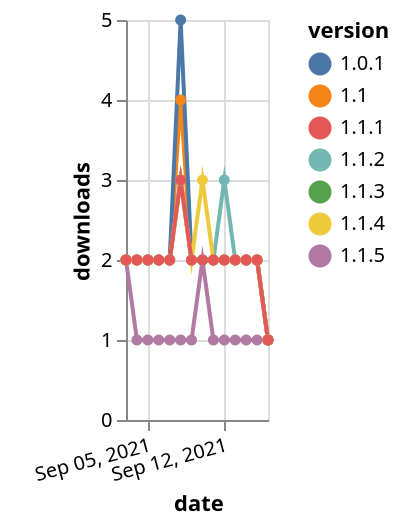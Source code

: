 {"$schema": "https://vega.github.io/schema/vega-lite/v5.json", "description": "A simple bar chart with embedded data.", "data": {"values": [{"date": "2021-09-03", "total": 1739, "delta": 2, "version": "1.1.3"}, {"date": "2021-09-04", "total": 1741, "delta": 2, "version": "1.1.3"}, {"date": "2021-09-05", "total": 1743, "delta": 2, "version": "1.1.3"}, {"date": "2021-09-06", "total": 1745, "delta": 2, "version": "1.1.3"}, {"date": "2021-09-07", "total": 1747, "delta": 2, "version": "1.1.3"}, {"date": "2021-09-08", "total": 1750, "delta": 3, "version": "1.1.3"}, {"date": "2021-09-09", "total": 1752, "delta": 2, "version": "1.1.3"}, {"date": "2021-09-10", "total": 1754, "delta": 2, "version": "1.1.3"}, {"date": "2021-09-11", "total": 1756, "delta": 2, "version": "1.1.3"}, {"date": "2021-09-12", "total": 1758, "delta": 2, "version": "1.1.3"}, {"date": "2021-09-13", "total": 1760, "delta": 2, "version": "1.1.3"}, {"date": "2021-09-14", "total": 1762, "delta": 2, "version": "1.1.3"}, {"date": "2021-09-15", "total": 1764, "delta": 2, "version": "1.1.3"}, {"date": "2021-09-16", "total": 1765, "delta": 1, "version": "1.1.3"}, {"date": "2021-09-03", "total": 1915, "delta": 2, "version": "1.1"}, {"date": "2021-09-04", "total": 1917, "delta": 2, "version": "1.1"}, {"date": "2021-09-05", "total": 1919, "delta": 2, "version": "1.1"}, {"date": "2021-09-06", "total": 1921, "delta": 2, "version": "1.1"}, {"date": "2021-09-07", "total": 1923, "delta": 2, "version": "1.1"}, {"date": "2021-09-08", "total": 1927, "delta": 4, "version": "1.1"}, {"date": "2021-09-09", "total": 1929, "delta": 2, "version": "1.1"}, {"date": "2021-09-10", "total": 1931, "delta": 2, "version": "1.1"}, {"date": "2021-09-11", "total": 1933, "delta": 2, "version": "1.1"}, {"date": "2021-09-12", "total": 1935, "delta": 2, "version": "1.1"}, {"date": "2021-09-13", "total": 1937, "delta": 2, "version": "1.1"}, {"date": "2021-09-14", "total": 1939, "delta": 2, "version": "1.1"}, {"date": "2021-09-15", "total": 1941, "delta": 2, "version": "1.1"}, {"date": "2021-09-16", "total": 1942, "delta": 1, "version": "1.1"}, {"date": "2021-09-03", "total": 2499, "delta": 2, "version": "1.0.1"}, {"date": "2021-09-04", "total": 2501, "delta": 2, "version": "1.0.1"}, {"date": "2021-09-05", "total": 2503, "delta": 2, "version": "1.0.1"}, {"date": "2021-09-06", "total": 2505, "delta": 2, "version": "1.0.1"}, {"date": "2021-09-07", "total": 2507, "delta": 2, "version": "1.0.1"}, {"date": "2021-09-08", "total": 2512, "delta": 5, "version": "1.0.1"}, {"date": "2021-09-09", "total": 2514, "delta": 2, "version": "1.0.1"}, {"date": "2021-09-10", "total": 2516, "delta": 2, "version": "1.0.1"}, {"date": "2021-09-11", "total": 2518, "delta": 2, "version": "1.0.1"}, {"date": "2021-09-12", "total": 2520, "delta": 2, "version": "1.0.1"}, {"date": "2021-09-13", "total": 2522, "delta": 2, "version": "1.0.1"}, {"date": "2021-09-14", "total": 2524, "delta": 2, "version": "1.0.1"}, {"date": "2021-09-15", "total": 2526, "delta": 2, "version": "1.0.1"}, {"date": "2021-09-16", "total": 2527, "delta": 1, "version": "1.0.1"}, {"date": "2021-09-03", "total": 310, "delta": 2, "version": "1.1.5"}, {"date": "2021-09-04", "total": 311, "delta": 1, "version": "1.1.5"}, {"date": "2021-09-05", "total": 312, "delta": 1, "version": "1.1.5"}, {"date": "2021-09-06", "total": 313, "delta": 1, "version": "1.1.5"}, {"date": "2021-09-07", "total": 314, "delta": 1, "version": "1.1.5"}, {"date": "2021-09-08", "total": 315, "delta": 1, "version": "1.1.5"}, {"date": "2021-09-09", "total": 316, "delta": 1, "version": "1.1.5"}, {"date": "2021-09-10", "total": 318, "delta": 2, "version": "1.1.5"}, {"date": "2021-09-11", "total": 319, "delta": 1, "version": "1.1.5"}, {"date": "2021-09-12", "total": 320, "delta": 1, "version": "1.1.5"}, {"date": "2021-09-13", "total": 321, "delta": 1, "version": "1.1.5"}, {"date": "2021-09-14", "total": 322, "delta": 1, "version": "1.1.5"}, {"date": "2021-09-15", "total": 323, "delta": 1, "version": "1.1.5"}, {"date": "2021-09-16", "total": 324, "delta": 1, "version": "1.1.5"}, {"date": "2021-09-03", "total": 1809, "delta": 2, "version": "1.1.2"}, {"date": "2021-09-04", "total": 1811, "delta": 2, "version": "1.1.2"}, {"date": "2021-09-05", "total": 1813, "delta": 2, "version": "1.1.2"}, {"date": "2021-09-06", "total": 1815, "delta": 2, "version": "1.1.2"}, {"date": "2021-09-07", "total": 1817, "delta": 2, "version": "1.1.2"}, {"date": "2021-09-08", "total": 1820, "delta": 3, "version": "1.1.2"}, {"date": "2021-09-09", "total": 1822, "delta": 2, "version": "1.1.2"}, {"date": "2021-09-10", "total": 1824, "delta": 2, "version": "1.1.2"}, {"date": "2021-09-11", "total": 1826, "delta": 2, "version": "1.1.2"}, {"date": "2021-09-12", "total": 1829, "delta": 3, "version": "1.1.2"}, {"date": "2021-09-13", "total": 1831, "delta": 2, "version": "1.1.2"}, {"date": "2021-09-14", "total": 1833, "delta": 2, "version": "1.1.2"}, {"date": "2021-09-15", "total": 1835, "delta": 2, "version": "1.1.2"}, {"date": "2021-09-16", "total": 1836, "delta": 1, "version": "1.1.2"}, {"date": "2021-09-03", "total": 1822, "delta": 2, "version": "1.1.4"}, {"date": "2021-09-04", "total": 1824, "delta": 2, "version": "1.1.4"}, {"date": "2021-09-05", "total": 1826, "delta": 2, "version": "1.1.4"}, {"date": "2021-09-06", "total": 1828, "delta": 2, "version": "1.1.4"}, {"date": "2021-09-07", "total": 1830, "delta": 2, "version": "1.1.4"}, {"date": "2021-09-08", "total": 1833, "delta": 3, "version": "1.1.4"}, {"date": "2021-09-09", "total": 1835, "delta": 2, "version": "1.1.4"}, {"date": "2021-09-10", "total": 1838, "delta": 3, "version": "1.1.4"}, {"date": "2021-09-11", "total": 1840, "delta": 2, "version": "1.1.4"}, {"date": "2021-09-12", "total": 1842, "delta": 2, "version": "1.1.4"}, {"date": "2021-09-13", "total": 1844, "delta": 2, "version": "1.1.4"}, {"date": "2021-09-14", "total": 1846, "delta": 2, "version": "1.1.4"}, {"date": "2021-09-15", "total": 1848, "delta": 2, "version": "1.1.4"}, {"date": "2021-09-16", "total": 1849, "delta": 1, "version": "1.1.4"}, {"date": "2021-09-03", "total": 1828, "delta": 2, "version": "1.1.1"}, {"date": "2021-09-04", "total": 1830, "delta": 2, "version": "1.1.1"}, {"date": "2021-09-05", "total": 1832, "delta": 2, "version": "1.1.1"}, {"date": "2021-09-06", "total": 1834, "delta": 2, "version": "1.1.1"}, {"date": "2021-09-07", "total": 1836, "delta": 2, "version": "1.1.1"}, {"date": "2021-09-08", "total": 1839, "delta": 3, "version": "1.1.1"}, {"date": "2021-09-09", "total": 1841, "delta": 2, "version": "1.1.1"}, {"date": "2021-09-10", "total": 1843, "delta": 2, "version": "1.1.1"}, {"date": "2021-09-11", "total": 1845, "delta": 2, "version": "1.1.1"}, {"date": "2021-09-12", "total": 1847, "delta": 2, "version": "1.1.1"}, {"date": "2021-09-13", "total": 1849, "delta": 2, "version": "1.1.1"}, {"date": "2021-09-14", "total": 1851, "delta": 2, "version": "1.1.1"}, {"date": "2021-09-15", "total": 1853, "delta": 2, "version": "1.1.1"}, {"date": "2021-09-16", "total": 1854, "delta": 1, "version": "1.1.1"}]}, "width": "container", "mark": {"type": "line", "point": {"filled": true}}, "encoding": {"x": {"field": "date", "type": "temporal", "timeUnit": "yearmonthdate", "title": "date", "axis": {"labelAngle": -15}}, "y": {"field": "delta", "type": "quantitative", "title": "downloads"}, "color": {"field": "version", "type": "nominal"}, "tooltip": {"field": "delta"}}}